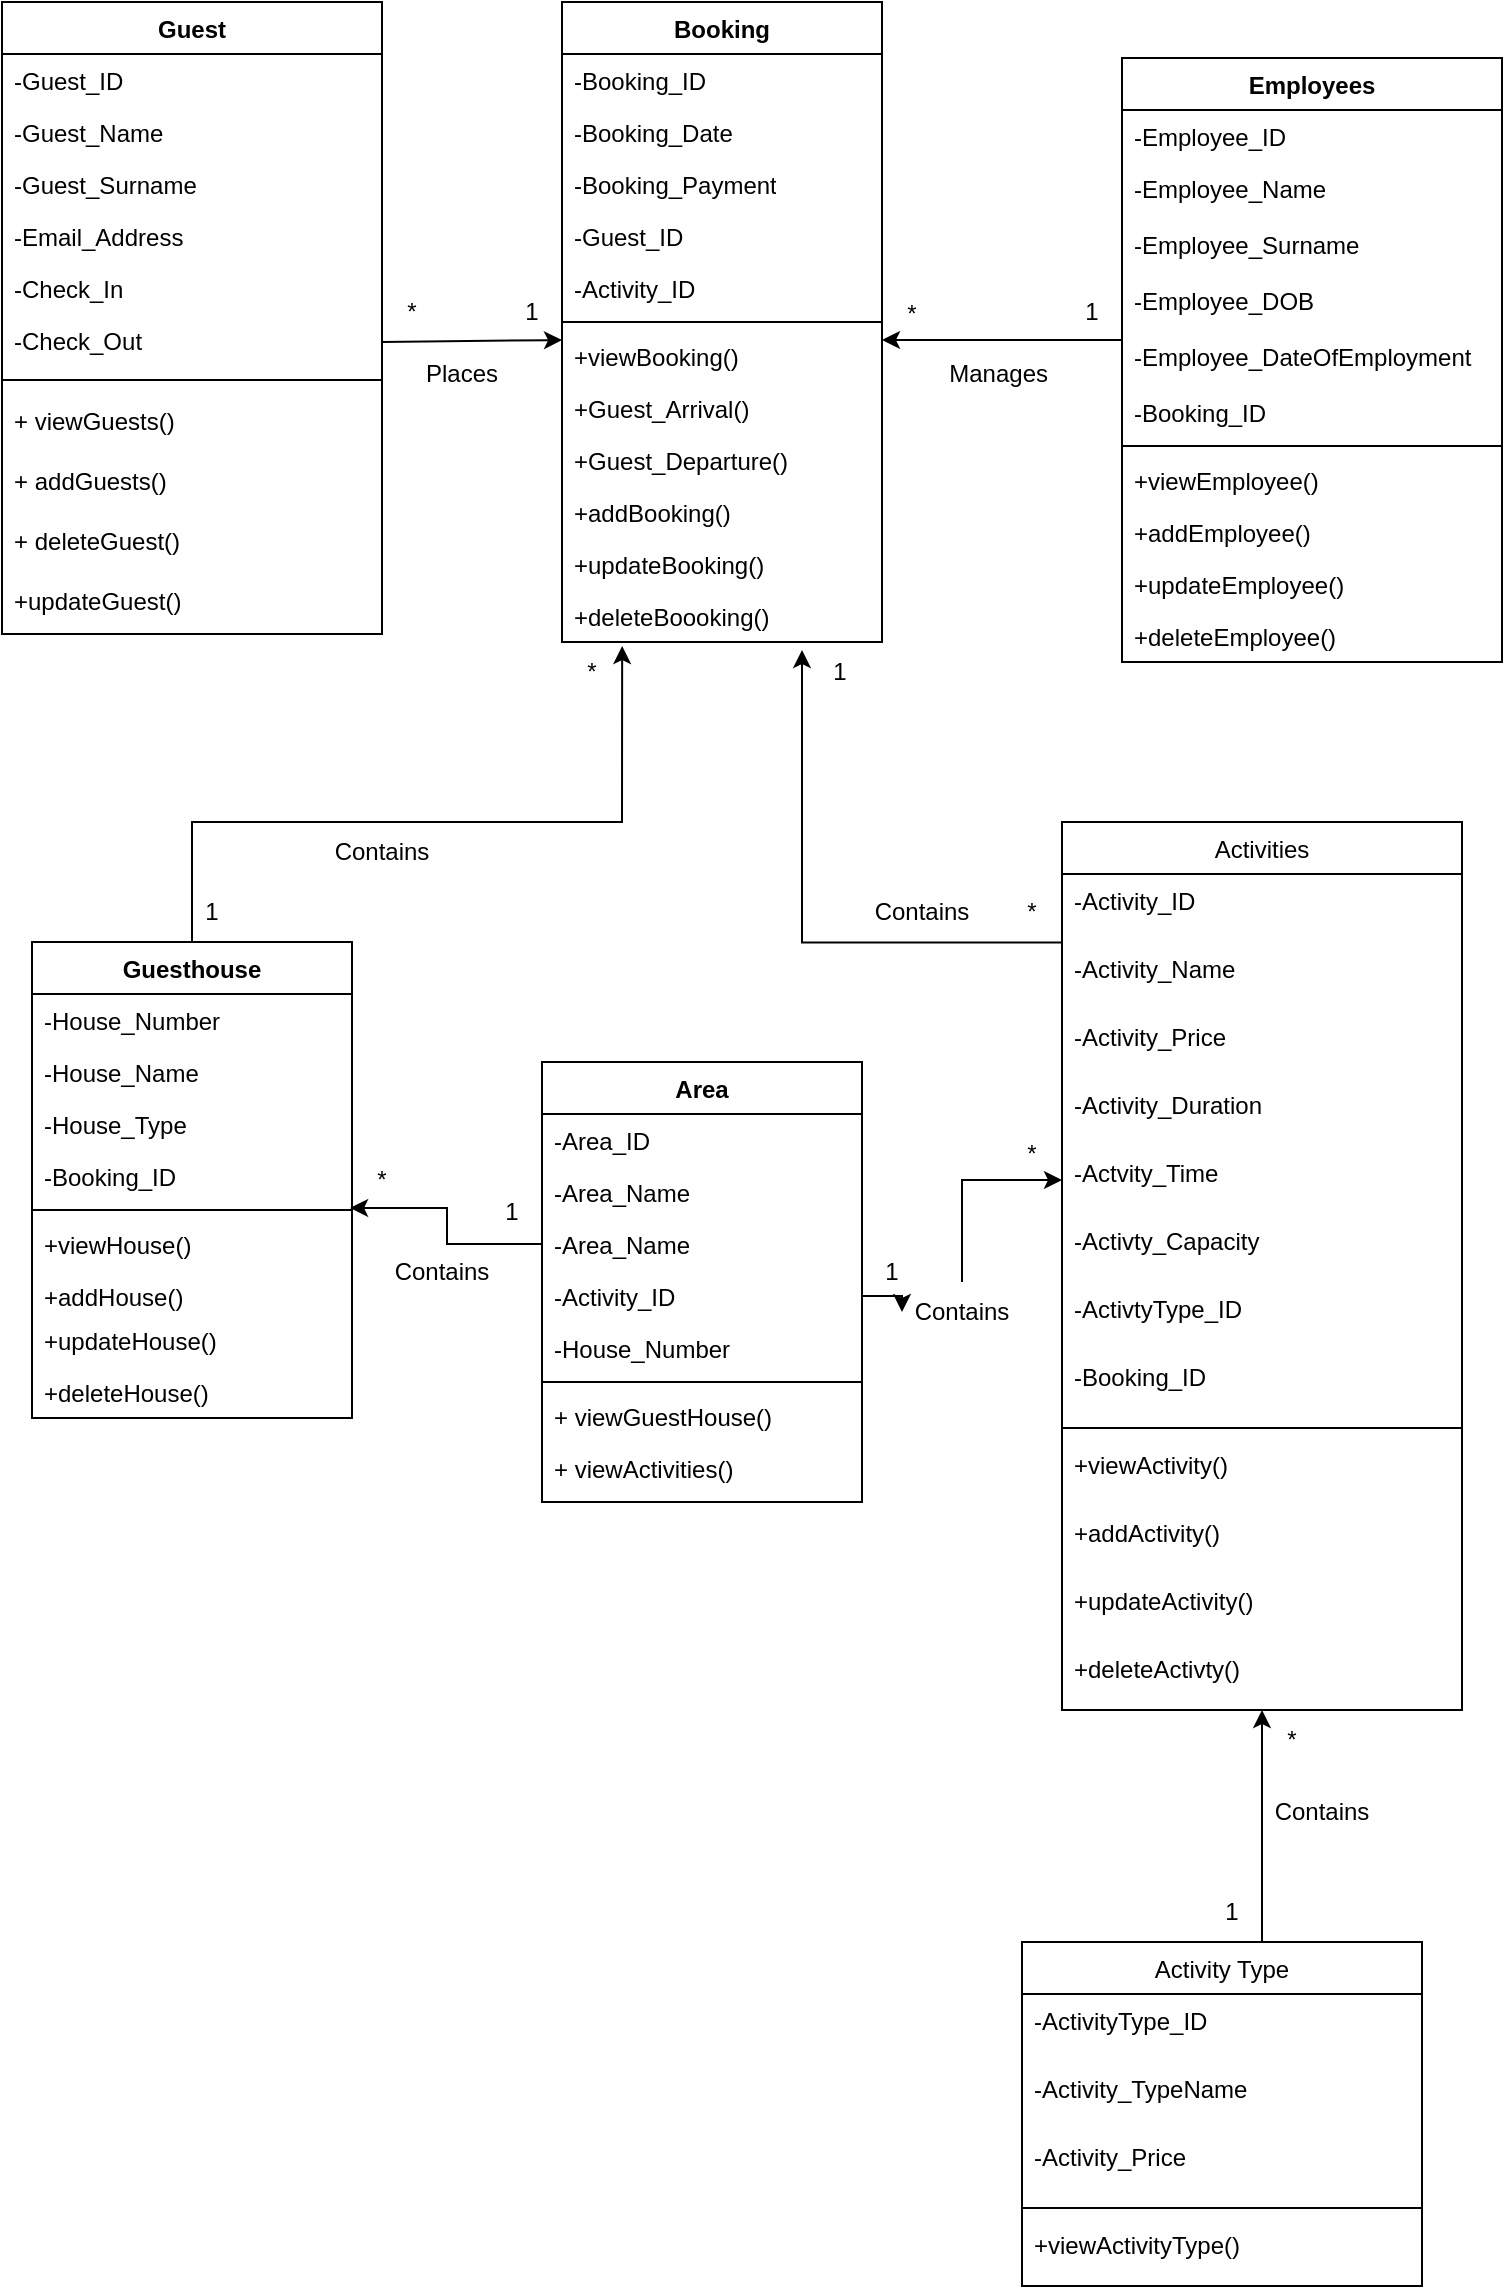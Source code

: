 <mxfile version="21.6.1" type="device">
  <diagram id="C5RBs43oDa-KdzZeNtuy" name="Page-1">
    <mxGraphModel dx="1674" dy="836" grid="1" gridSize="10" guides="1" tooltips="1" connect="1" arrows="1" fold="1" page="1" pageScale="1" pageWidth="827" pageHeight="1169" math="0" shadow="0">
      <root>
        <mxCell id="WIyWlLk6GJQsqaUBKTNV-0" />
        <mxCell id="WIyWlLk6GJQsqaUBKTNV-1" parent="WIyWlLk6GJQsqaUBKTNV-0" />
        <mxCell id="zkfFHV4jXpPFQw0GAbJ--13" value="Activities" style="swimlane;fontStyle=0;align=center;verticalAlign=top;childLayout=stackLayout;horizontal=1;startSize=26;horizontalStack=0;resizeParent=1;resizeLast=0;collapsible=1;marginBottom=0;rounded=0;shadow=0;strokeWidth=1;" parent="WIyWlLk6GJQsqaUBKTNV-1" vertex="1">
          <mxGeometry x="540" y="410" width="200" height="444" as="geometry">
            <mxRectangle x="340" y="380" width="170" height="26" as="alternateBounds" />
          </mxGeometry>
        </mxCell>
        <mxCell id="zkfFHV4jXpPFQw0GAbJ--14" value="-Activity_ID" style="text;align=left;verticalAlign=top;spacingLeft=4;spacingRight=4;overflow=hidden;rotatable=0;points=[[0,0.5],[1,0.5]];portConstraint=eastwest;" parent="zkfFHV4jXpPFQw0GAbJ--13" vertex="1">
          <mxGeometry y="26" width="200" height="34" as="geometry" />
        </mxCell>
        <mxCell id="3korm1LX4Hp91dNkBnT0-101" value="-Activity_Name" style="text;align=left;verticalAlign=top;spacingLeft=4;spacingRight=4;overflow=hidden;rotatable=0;points=[[0,0.5],[1,0.5]];portConstraint=eastwest;" parent="zkfFHV4jXpPFQw0GAbJ--13" vertex="1">
          <mxGeometry y="60" width="200" height="34" as="geometry" />
        </mxCell>
        <mxCell id="3korm1LX4Hp91dNkBnT0-102" value="-Activity_Price" style="text;align=left;verticalAlign=top;spacingLeft=4;spacingRight=4;overflow=hidden;rotatable=0;points=[[0,0.5],[1,0.5]];portConstraint=eastwest;" parent="zkfFHV4jXpPFQw0GAbJ--13" vertex="1">
          <mxGeometry y="94" width="200" height="34" as="geometry" />
        </mxCell>
        <mxCell id="BypnjhNwHx2XAKhq-uX9-0" value="-Activity_Duration" style="text;align=left;verticalAlign=top;spacingLeft=4;spacingRight=4;overflow=hidden;rotatable=0;points=[[0,0.5],[1,0.5]];portConstraint=eastwest;" parent="zkfFHV4jXpPFQw0GAbJ--13" vertex="1">
          <mxGeometry y="128" width="200" height="34" as="geometry" />
        </mxCell>
        <mxCell id="BypnjhNwHx2XAKhq-uX9-1" value="-Actvity_Time" style="text;align=left;verticalAlign=top;spacingLeft=4;spacingRight=4;overflow=hidden;rotatable=0;points=[[0,0.5],[1,0.5]];portConstraint=eastwest;" parent="zkfFHV4jXpPFQw0GAbJ--13" vertex="1">
          <mxGeometry y="162" width="200" height="34" as="geometry" />
        </mxCell>
        <mxCell id="BypnjhNwHx2XAKhq-uX9-2" value="-Activty_Capacity" style="text;align=left;verticalAlign=top;spacingLeft=4;spacingRight=4;overflow=hidden;rotatable=0;points=[[0,0.5],[1,0.5]];portConstraint=eastwest;" parent="zkfFHV4jXpPFQw0GAbJ--13" vertex="1">
          <mxGeometry y="196" width="200" height="34" as="geometry" />
        </mxCell>
        <mxCell id="BypnjhNwHx2XAKhq-uX9-11" value="-ActivtyType_ID" style="text;align=left;verticalAlign=top;spacingLeft=4;spacingRight=4;overflow=hidden;rotatable=0;points=[[0,0.5],[1,0.5]];portConstraint=eastwest;" parent="zkfFHV4jXpPFQw0GAbJ--13" vertex="1">
          <mxGeometry y="230" width="200" height="34" as="geometry" />
        </mxCell>
        <mxCell id="hk8pqIDJPeHAEqGdNKQm-26" value="-Booking_ID" style="text;align=left;verticalAlign=top;spacingLeft=4;spacingRight=4;overflow=hidden;rotatable=0;points=[[0,0.5],[1,0.5]];portConstraint=eastwest;" parent="zkfFHV4jXpPFQw0GAbJ--13" vertex="1">
          <mxGeometry y="264" width="200" height="34" as="geometry" />
        </mxCell>
        <mxCell id="zkfFHV4jXpPFQw0GAbJ--15" value="" style="line;html=1;strokeWidth=1;align=left;verticalAlign=middle;spacingTop=-1;spacingLeft=3;spacingRight=3;rotatable=0;labelPosition=right;points=[];portConstraint=eastwest;" parent="zkfFHV4jXpPFQw0GAbJ--13" vertex="1">
          <mxGeometry y="298" width="200" height="10" as="geometry" />
        </mxCell>
        <mxCell id="BypnjhNwHx2XAKhq-uX9-16" value="+viewActivity()" style="text;align=left;verticalAlign=top;spacingLeft=4;spacingRight=4;overflow=hidden;rotatable=0;points=[[0,0.5],[1,0.5]];portConstraint=eastwest;" parent="zkfFHV4jXpPFQw0GAbJ--13" vertex="1">
          <mxGeometry y="308" width="200" height="34" as="geometry" />
        </mxCell>
        <mxCell id="BypnjhNwHx2XAKhq-uX9-19" value="+addActivity()" style="text;align=left;verticalAlign=top;spacingLeft=4;spacingRight=4;overflow=hidden;rotatable=0;points=[[0,0.5],[1,0.5]];portConstraint=eastwest;" parent="zkfFHV4jXpPFQw0GAbJ--13" vertex="1">
          <mxGeometry y="342" width="200" height="34" as="geometry" />
        </mxCell>
        <mxCell id="BypnjhNwHx2XAKhq-uX9-17" value="+updateActivity()" style="text;align=left;verticalAlign=top;spacingLeft=4;spacingRight=4;overflow=hidden;rotatable=0;points=[[0,0.5],[1,0.5]];portConstraint=eastwest;" parent="zkfFHV4jXpPFQw0GAbJ--13" vertex="1">
          <mxGeometry y="376" width="200" height="34" as="geometry" />
        </mxCell>
        <mxCell id="BypnjhNwHx2XAKhq-uX9-18" value="+deleteActivty()" style="text;align=left;verticalAlign=top;spacingLeft=4;spacingRight=4;overflow=hidden;rotatable=0;points=[[0,0.5],[1,0.5]];portConstraint=eastwest;" parent="zkfFHV4jXpPFQw0GAbJ--13" vertex="1">
          <mxGeometry y="410" width="200" height="34" as="geometry" />
        </mxCell>
        <mxCell id="ovByicEbnaCVNhIBR-u_-15" value="Manages&amp;nbsp;" style="text;html=1;strokeColor=none;fillColor=none;align=center;verticalAlign=middle;whiteSpace=wrap;rounded=0;" parent="WIyWlLk6GJQsqaUBKTNV-1" vertex="1">
          <mxGeometry x="480" y="171" width="60" height="30" as="geometry" />
        </mxCell>
        <mxCell id="3korm1LX4Hp91dNkBnT0-36" value="Guest" style="swimlane;fontStyle=1;align=center;verticalAlign=top;childLayout=stackLayout;horizontal=1;startSize=26;horizontalStack=0;resizeParent=1;resizeParentMax=0;resizeLast=0;collapsible=1;marginBottom=0;whiteSpace=wrap;html=1;" parent="WIyWlLk6GJQsqaUBKTNV-1" vertex="1">
          <mxGeometry x="10" width="190" height="316" as="geometry" />
        </mxCell>
        <mxCell id="3korm1LX4Hp91dNkBnT0-37" value="-Guest_ID" style="text;strokeColor=none;fillColor=none;align=left;verticalAlign=top;spacingLeft=4;spacingRight=4;overflow=hidden;rotatable=0;points=[[0,0.5],[1,0.5]];portConstraint=eastwest;whiteSpace=wrap;html=1;" parent="3korm1LX4Hp91dNkBnT0-36" vertex="1">
          <mxGeometry y="26" width="190" height="26" as="geometry" />
        </mxCell>
        <mxCell id="3korm1LX4Hp91dNkBnT0-41" value="-Guest_Name" style="text;strokeColor=none;fillColor=none;align=left;verticalAlign=top;spacingLeft=4;spacingRight=4;overflow=hidden;rotatable=0;points=[[0,0.5],[1,0.5]];portConstraint=eastwest;whiteSpace=wrap;html=1;" parent="3korm1LX4Hp91dNkBnT0-36" vertex="1">
          <mxGeometry y="52" width="190" height="26" as="geometry" />
        </mxCell>
        <mxCell id="3korm1LX4Hp91dNkBnT0-42" value="-Guest_Surname" style="text;strokeColor=none;fillColor=none;align=left;verticalAlign=top;spacingLeft=4;spacingRight=4;overflow=hidden;rotatable=0;points=[[0,0.5],[1,0.5]];portConstraint=eastwest;whiteSpace=wrap;html=1;" parent="3korm1LX4Hp91dNkBnT0-36" vertex="1">
          <mxGeometry y="78" width="190" height="26" as="geometry" />
        </mxCell>
        <mxCell id="3korm1LX4Hp91dNkBnT0-43" value="-Email_Address" style="text;strokeColor=none;fillColor=none;align=left;verticalAlign=top;spacingLeft=4;spacingRight=4;overflow=hidden;rotatable=0;points=[[0,0.5],[1,0.5]];portConstraint=eastwest;whiteSpace=wrap;html=1;" parent="3korm1LX4Hp91dNkBnT0-36" vertex="1">
          <mxGeometry y="104" width="190" height="26" as="geometry" />
        </mxCell>
        <mxCell id="3korm1LX4Hp91dNkBnT0-44" value="-Check_In" style="text;strokeColor=none;fillColor=none;align=left;verticalAlign=top;spacingLeft=4;spacingRight=4;overflow=hidden;rotatable=0;points=[[0,0.5],[1,0.5]];portConstraint=eastwest;whiteSpace=wrap;html=1;" parent="3korm1LX4Hp91dNkBnT0-36" vertex="1">
          <mxGeometry y="130" width="190" height="26" as="geometry" />
        </mxCell>
        <mxCell id="OqMO_5SKTiKKHXZgyQgW-0" value="-Check_Out" style="text;strokeColor=none;fillColor=none;align=left;verticalAlign=top;spacingLeft=4;spacingRight=4;overflow=hidden;rotatable=0;points=[[0,0.5],[1,0.5]];portConstraint=eastwest;whiteSpace=wrap;html=1;" vertex="1" parent="3korm1LX4Hp91dNkBnT0-36">
          <mxGeometry y="156" width="190" height="26" as="geometry" />
        </mxCell>
        <mxCell id="3korm1LX4Hp91dNkBnT0-38" value="" style="line;strokeWidth=1;fillColor=none;align=left;verticalAlign=middle;spacingTop=-1;spacingLeft=3;spacingRight=3;rotatable=0;labelPosition=right;points=[];portConstraint=eastwest;strokeColor=inherit;" parent="3korm1LX4Hp91dNkBnT0-36" vertex="1">
          <mxGeometry y="182" width="190" height="14" as="geometry" />
        </mxCell>
        <mxCell id="3korm1LX4Hp91dNkBnT0-39" value="+ viewGuests()" style="text;strokeColor=none;fillColor=none;align=left;verticalAlign=top;spacingLeft=4;spacingRight=4;overflow=hidden;rotatable=0;points=[[0,0.5],[1,0.5]];portConstraint=eastwest;whiteSpace=wrap;html=1;" parent="3korm1LX4Hp91dNkBnT0-36" vertex="1">
          <mxGeometry y="196" width="190" height="30" as="geometry" />
        </mxCell>
        <mxCell id="3korm1LX4Hp91dNkBnT0-46" value="+ addGuests()" style="text;strokeColor=none;fillColor=none;align=left;verticalAlign=top;spacingLeft=4;spacingRight=4;overflow=hidden;rotatable=0;points=[[0,0.5],[1,0.5]];portConstraint=eastwest;whiteSpace=wrap;html=1;" parent="3korm1LX4Hp91dNkBnT0-36" vertex="1">
          <mxGeometry y="226" width="190" height="30" as="geometry" />
        </mxCell>
        <mxCell id="3korm1LX4Hp91dNkBnT0-47" value="+ deleteGuest()" style="text;strokeColor=none;fillColor=none;align=left;verticalAlign=top;spacingLeft=4;spacingRight=4;overflow=hidden;rotatable=0;points=[[0,0.5],[1,0.5]];portConstraint=eastwest;whiteSpace=wrap;html=1;" parent="3korm1LX4Hp91dNkBnT0-36" vertex="1">
          <mxGeometry y="256" width="190" height="30" as="geometry" />
        </mxCell>
        <mxCell id="3korm1LX4Hp91dNkBnT0-48" value="+updateGuest()" style="text;strokeColor=none;fillColor=none;align=left;verticalAlign=top;spacingLeft=4;spacingRight=4;overflow=hidden;rotatable=0;points=[[0,0.5],[1,0.5]];portConstraint=eastwest;whiteSpace=wrap;html=1;" parent="3korm1LX4Hp91dNkBnT0-36" vertex="1">
          <mxGeometry y="286" width="190" height="30" as="geometry" />
        </mxCell>
        <mxCell id="3korm1LX4Hp91dNkBnT0-49" value="Booking" style="swimlane;fontStyle=1;align=center;verticalAlign=top;childLayout=stackLayout;horizontal=1;startSize=26;horizontalStack=0;resizeParent=1;resizeParentMax=0;resizeLast=0;collapsible=1;marginBottom=0;whiteSpace=wrap;html=1;" parent="WIyWlLk6GJQsqaUBKTNV-1" vertex="1">
          <mxGeometry x="290" width="160" height="320" as="geometry" />
        </mxCell>
        <mxCell id="3korm1LX4Hp91dNkBnT0-50" value="-Booking_ID" style="text;strokeColor=none;fillColor=none;align=left;verticalAlign=top;spacingLeft=4;spacingRight=4;overflow=hidden;rotatable=0;points=[[0,0.5],[1,0.5]];portConstraint=eastwest;whiteSpace=wrap;html=1;" parent="3korm1LX4Hp91dNkBnT0-49" vertex="1">
          <mxGeometry y="26" width="160" height="26" as="geometry" />
        </mxCell>
        <mxCell id="3korm1LX4Hp91dNkBnT0-53" value="-Booking_Date&lt;br&gt;" style="text;strokeColor=none;fillColor=none;align=left;verticalAlign=top;spacingLeft=4;spacingRight=4;overflow=hidden;rotatable=0;points=[[0,0.5],[1,0.5]];portConstraint=eastwest;whiteSpace=wrap;html=1;" parent="3korm1LX4Hp91dNkBnT0-49" vertex="1">
          <mxGeometry y="52" width="160" height="26" as="geometry" />
        </mxCell>
        <mxCell id="3korm1LX4Hp91dNkBnT0-54" value="-Booking_Payment" style="text;strokeColor=none;fillColor=none;align=left;verticalAlign=top;spacingLeft=4;spacingRight=4;overflow=hidden;rotatable=0;points=[[0,0.5],[1,0.5]];portConstraint=eastwest;whiteSpace=wrap;html=1;" parent="3korm1LX4Hp91dNkBnT0-49" vertex="1">
          <mxGeometry y="78" width="160" height="26" as="geometry" />
        </mxCell>
        <mxCell id="3korm1LX4Hp91dNkBnT0-62" value="-Guest_ID" style="text;strokeColor=none;fillColor=none;align=left;verticalAlign=top;spacingLeft=4;spacingRight=4;overflow=hidden;rotatable=0;points=[[0,0.5],[1,0.5]];portConstraint=eastwest;whiteSpace=wrap;html=1;" parent="3korm1LX4Hp91dNkBnT0-49" vertex="1">
          <mxGeometry y="104" width="160" height="26" as="geometry" />
        </mxCell>
        <mxCell id="BypnjhNwHx2XAKhq-uX9-15" value="-Activity_ID" style="text;strokeColor=none;fillColor=none;align=left;verticalAlign=top;spacingLeft=4;spacingRight=4;overflow=hidden;rotatable=0;points=[[0,0.5],[1,0.5]];portConstraint=eastwest;whiteSpace=wrap;html=1;" parent="3korm1LX4Hp91dNkBnT0-49" vertex="1">
          <mxGeometry y="130" width="160" height="26" as="geometry" />
        </mxCell>
        <mxCell id="3korm1LX4Hp91dNkBnT0-51" value="" style="line;strokeWidth=1;fillColor=none;align=left;verticalAlign=middle;spacingTop=-1;spacingLeft=3;spacingRight=3;rotatable=0;labelPosition=right;points=[];portConstraint=eastwest;strokeColor=inherit;" parent="3korm1LX4Hp91dNkBnT0-49" vertex="1">
          <mxGeometry y="156" width="160" height="8" as="geometry" />
        </mxCell>
        <mxCell id="3korm1LX4Hp91dNkBnT0-52" value="+viewBooking()" style="text;strokeColor=none;fillColor=none;align=left;verticalAlign=top;spacingLeft=4;spacingRight=4;overflow=hidden;rotatable=0;points=[[0,0.5],[1,0.5]];portConstraint=eastwest;whiteSpace=wrap;html=1;" parent="3korm1LX4Hp91dNkBnT0-49" vertex="1">
          <mxGeometry y="164" width="160" height="26" as="geometry" />
        </mxCell>
        <mxCell id="3korm1LX4Hp91dNkBnT0-61" value="+Guest_Arrival()" style="text;strokeColor=none;fillColor=none;align=left;verticalAlign=top;spacingLeft=4;spacingRight=4;overflow=hidden;rotatable=0;points=[[0,0.5],[1,0.5]];portConstraint=eastwest;whiteSpace=wrap;html=1;" parent="3korm1LX4Hp91dNkBnT0-49" vertex="1">
          <mxGeometry y="190" width="160" height="26" as="geometry" />
        </mxCell>
        <mxCell id="OqMO_5SKTiKKHXZgyQgW-1" value="+Guest_Departure()" style="text;strokeColor=none;fillColor=none;align=left;verticalAlign=top;spacingLeft=4;spacingRight=4;overflow=hidden;rotatable=0;points=[[0,0.5],[1,0.5]];portConstraint=eastwest;whiteSpace=wrap;html=1;" vertex="1" parent="3korm1LX4Hp91dNkBnT0-49">
          <mxGeometry y="216" width="160" height="26" as="geometry" />
        </mxCell>
        <mxCell id="3korm1LX4Hp91dNkBnT0-57" value="+addBooking()" style="text;strokeColor=none;fillColor=none;align=left;verticalAlign=top;spacingLeft=4;spacingRight=4;overflow=hidden;rotatable=0;points=[[0,0.5],[1,0.5]];portConstraint=eastwest;whiteSpace=wrap;html=1;" parent="3korm1LX4Hp91dNkBnT0-49" vertex="1">
          <mxGeometry y="242" width="160" height="26" as="geometry" />
        </mxCell>
        <mxCell id="3korm1LX4Hp91dNkBnT0-58" value="+updateBooking()" style="text;strokeColor=none;fillColor=none;align=left;verticalAlign=top;spacingLeft=4;spacingRight=4;overflow=hidden;rotatable=0;points=[[0,0.5],[1,0.5]];portConstraint=eastwest;whiteSpace=wrap;html=1;" parent="3korm1LX4Hp91dNkBnT0-49" vertex="1">
          <mxGeometry y="268" width="160" height="26" as="geometry" />
        </mxCell>
        <mxCell id="3korm1LX4Hp91dNkBnT0-60" value="+deleteBoooking()" style="text;strokeColor=none;fillColor=none;align=left;verticalAlign=top;spacingLeft=4;spacingRight=4;overflow=hidden;rotatable=0;points=[[0,0.5],[1,0.5]];portConstraint=eastwest;whiteSpace=wrap;html=1;" parent="3korm1LX4Hp91dNkBnT0-49" vertex="1">
          <mxGeometry y="294" width="160" height="26" as="geometry" />
        </mxCell>
        <mxCell id="3korm1LX4Hp91dNkBnT0-64" value="Employees" style="swimlane;fontStyle=1;align=center;verticalAlign=top;childLayout=stackLayout;horizontal=1;startSize=26;horizontalStack=0;resizeParent=1;resizeParentMax=0;resizeLast=0;collapsible=1;marginBottom=0;whiteSpace=wrap;html=1;" parent="WIyWlLk6GJQsqaUBKTNV-1" vertex="1">
          <mxGeometry x="570" y="28" width="190" height="302" as="geometry" />
        </mxCell>
        <mxCell id="3korm1LX4Hp91dNkBnT0-65" value="-Employee_ID" style="text;strokeColor=none;fillColor=none;align=left;verticalAlign=top;spacingLeft=4;spacingRight=4;overflow=hidden;rotatable=0;points=[[0,0.5],[1,0.5]];portConstraint=eastwest;whiteSpace=wrap;html=1;" parent="3korm1LX4Hp91dNkBnT0-64" vertex="1">
          <mxGeometry y="26" width="190" height="26" as="geometry" />
        </mxCell>
        <mxCell id="3korm1LX4Hp91dNkBnT0-69" value="-Employee_Name" style="text;strokeColor=none;fillColor=none;align=left;verticalAlign=top;spacingLeft=4;spacingRight=4;overflow=hidden;rotatable=0;points=[[0,0.5],[1,0.5]];portConstraint=eastwest;whiteSpace=wrap;html=1;" parent="3korm1LX4Hp91dNkBnT0-64" vertex="1">
          <mxGeometry y="52" width="190" height="28" as="geometry" />
        </mxCell>
        <mxCell id="3korm1LX4Hp91dNkBnT0-70" value="-Employee_Surname" style="text;strokeColor=none;fillColor=none;align=left;verticalAlign=top;spacingLeft=4;spacingRight=4;overflow=hidden;rotatable=0;points=[[0,0.5],[1,0.5]];portConstraint=eastwest;whiteSpace=wrap;html=1;" parent="3korm1LX4Hp91dNkBnT0-64" vertex="1">
          <mxGeometry y="80" width="190" height="28" as="geometry" />
        </mxCell>
        <mxCell id="3korm1LX4Hp91dNkBnT0-68" value="-Employee_DOB" style="text;strokeColor=none;fillColor=none;align=left;verticalAlign=top;spacingLeft=4;spacingRight=4;overflow=hidden;rotatable=0;points=[[0,0.5],[1,0.5]];portConstraint=eastwest;whiteSpace=wrap;html=1;" parent="3korm1LX4Hp91dNkBnT0-64" vertex="1">
          <mxGeometry y="108" width="190" height="28" as="geometry" />
        </mxCell>
        <mxCell id="3korm1LX4Hp91dNkBnT0-71" value="-Employee_DateOfEmployment" style="text;strokeColor=none;fillColor=none;align=left;verticalAlign=top;spacingLeft=4;spacingRight=4;overflow=hidden;rotatable=0;points=[[0,0.5],[1,0.5]];portConstraint=eastwest;whiteSpace=wrap;html=1;" parent="3korm1LX4Hp91dNkBnT0-64" vertex="1">
          <mxGeometry y="136" width="190" height="28" as="geometry" />
        </mxCell>
        <mxCell id="hk8pqIDJPeHAEqGdNKQm-25" value="-Booking_ID" style="text;strokeColor=none;fillColor=none;align=left;verticalAlign=top;spacingLeft=4;spacingRight=4;overflow=hidden;rotatable=0;points=[[0,0.5],[1,0.5]];portConstraint=eastwest;whiteSpace=wrap;html=1;" parent="3korm1LX4Hp91dNkBnT0-64" vertex="1">
          <mxGeometry y="164" width="190" height="26" as="geometry" />
        </mxCell>
        <mxCell id="3korm1LX4Hp91dNkBnT0-66" value="" style="line;strokeWidth=1;fillColor=none;align=left;verticalAlign=middle;spacingTop=-1;spacingLeft=3;spacingRight=3;rotatable=0;labelPosition=right;points=[];portConstraint=eastwest;strokeColor=inherit;" parent="3korm1LX4Hp91dNkBnT0-64" vertex="1">
          <mxGeometry y="190" width="190" height="8" as="geometry" />
        </mxCell>
        <mxCell id="3korm1LX4Hp91dNkBnT0-67" value="+viewEmployee()" style="text;strokeColor=none;fillColor=none;align=left;verticalAlign=top;spacingLeft=4;spacingRight=4;overflow=hidden;rotatable=0;points=[[0,0.5],[1,0.5]];portConstraint=eastwest;whiteSpace=wrap;html=1;" parent="3korm1LX4Hp91dNkBnT0-64" vertex="1">
          <mxGeometry y="198" width="190" height="26" as="geometry" />
        </mxCell>
        <mxCell id="3korm1LX4Hp91dNkBnT0-73" value="+addEmployee()" style="text;strokeColor=none;fillColor=none;align=left;verticalAlign=top;spacingLeft=4;spacingRight=4;overflow=hidden;rotatable=0;points=[[0,0.5],[1,0.5]];portConstraint=eastwest;whiteSpace=wrap;html=1;" parent="3korm1LX4Hp91dNkBnT0-64" vertex="1">
          <mxGeometry y="224" width="190" height="26" as="geometry" />
        </mxCell>
        <mxCell id="3korm1LX4Hp91dNkBnT0-74" value="+updateEmployee()" style="text;strokeColor=none;fillColor=none;align=left;verticalAlign=top;spacingLeft=4;spacingRight=4;overflow=hidden;rotatable=0;points=[[0,0.5],[1,0.5]];portConstraint=eastwest;whiteSpace=wrap;html=1;" parent="3korm1LX4Hp91dNkBnT0-64" vertex="1">
          <mxGeometry y="250" width="190" height="26" as="geometry" />
        </mxCell>
        <mxCell id="3korm1LX4Hp91dNkBnT0-75" value="+deleteEmployee()" style="text;strokeColor=none;fillColor=none;align=left;verticalAlign=top;spacingLeft=4;spacingRight=4;overflow=hidden;rotatable=0;points=[[0,0.5],[1,0.5]];portConstraint=eastwest;whiteSpace=wrap;html=1;" parent="3korm1LX4Hp91dNkBnT0-64" vertex="1">
          <mxGeometry y="276" width="190" height="26" as="geometry" />
        </mxCell>
        <mxCell id="3korm1LX4Hp91dNkBnT0-81" value="Guesthouse" style="swimlane;fontStyle=1;align=center;verticalAlign=top;childLayout=stackLayout;horizontal=1;startSize=26;horizontalStack=0;resizeParent=1;resizeParentMax=0;resizeLast=0;collapsible=1;marginBottom=0;whiteSpace=wrap;html=1;" parent="WIyWlLk6GJQsqaUBKTNV-1" vertex="1">
          <mxGeometry x="25" y="470" width="160" height="238" as="geometry" />
        </mxCell>
        <mxCell id="3korm1LX4Hp91dNkBnT0-82" value="-House_Number" style="text;strokeColor=none;fillColor=none;align=left;verticalAlign=top;spacingLeft=4;spacingRight=4;overflow=hidden;rotatable=0;points=[[0,0.5],[1,0.5]];portConstraint=eastwest;whiteSpace=wrap;html=1;" parent="3korm1LX4Hp91dNkBnT0-81" vertex="1">
          <mxGeometry y="26" width="160" height="26" as="geometry" />
        </mxCell>
        <mxCell id="3korm1LX4Hp91dNkBnT0-85" value="-House_Name" style="text;strokeColor=none;fillColor=none;align=left;verticalAlign=top;spacingLeft=4;spacingRight=4;overflow=hidden;rotatable=0;points=[[0,0.5],[1,0.5]];portConstraint=eastwest;whiteSpace=wrap;html=1;" parent="3korm1LX4Hp91dNkBnT0-81" vertex="1">
          <mxGeometry y="52" width="160" height="26" as="geometry" />
        </mxCell>
        <mxCell id="3korm1LX4Hp91dNkBnT0-86" value="-House_Type" style="text;strokeColor=none;fillColor=none;align=left;verticalAlign=top;spacingLeft=4;spacingRight=4;overflow=hidden;rotatable=0;points=[[0,0.5],[1,0.5]];portConstraint=eastwest;whiteSpace=wrap;html=1;" parent="3korm1LX4Hp91dNkBnT0-81" vertex="1">
          <mxGeometry y="78" width="160" height="26" as="geometry" />
        </mxCell>
        <mxCell id="hk8pqIDJPeHAEqGdNKQm-27" value="-Booking_ID" style="text;strokeColor=none;fillColor=none;align=left;verticalAlign=top;spacingLeft=4;spacingRight=4;overflow=hidden;rotatable=0;points=[[0,0.5],[1,0.5]];portConstraint=eastwest;whiteSpace=wrap;html=1;" parent="3korm1LX4Hp91dNkBnT0-81" vertex="1">
          <mxGeometry y="104" width="160" height="26" as="geometry" />
        </mxCell>
        <mxCell id="3korm1LX4Hp91dNkBnT0-83" value="" style="line;strokeWidth=1;fillColor=none;align=left;verticalAlign=middle;spacingTop=-1;spacingLeft=3;spacingRight=3;rotatable=0;labelPosition=right;points=[];portConstraint=eastwest;strokeColor=inherit;" parent="3korm1LX4Hp91dNkBnT0-81" vertex="1">
          <mxGeometry y="130" width="160" height="8" as="geometry" />
        </mxCell>
        <mxCell id="3korm1LX4Hp91dNkBnT0-84" value="+viewHouse()" style="text;strokeColor=none;fillColor=none;align=left;verticalAlign=top;spacingLeft=4;spacingRight=4;overflow=hidden;rotatable=0;points=[[0,0.5],[1,0.5]];portConstraint=eastwest;whiteSpace=wrap;html=1;" parent="3korm1LX4Hp91dNkBnT0-81" vertex="1">
          <mxGeometry y="138" width="160" height="26" as="geometry" />
        </mxCell>
        <mxCell id="3korm1LX4Hp91dNkBnT0-89" value="+addHouse()" style="text;strokeColor=none;fillColor=none;align=left;verticalAlign=top;spacingLeft=4;spacingRight=4;overflow=hidden;rotatable=0;points=[[0,0.5],[1,0.5]];portConstraint=eastwest;whiteSpace=wrap;html=1;" parent="3korm1LX4Hp91dNkBnT0-81" vertex="1">
          <mxGeometry y="164" width="160" height="22" as="geometry" />
        </mxCell>
        <mxCell id="3korm1LX4Hp91dNkBnT0-90" value="+updateHouse()" style="text;strokeColor=none;fillColor=none;align=left;verticalAlign=top;spacingLeft=4;spacingRight=4;overflow=hidden;rotatable=0;points=[[0,0.5],[1,0.5]];portConstraint=eastwest;whiteSpace=wrap;html=1;" parent="3korm1LX4Hp91dNkBnT0-81" vertex="1">
          <mxGeometry y="186" width="160" height="26" as="geometry" />
        </mxCell>
        <mxCell id="3korm1LX4Hp91dNkBnT0-91" value="+deleteHouse()" style="text;strokeColor=none;fillColor=none;align=left;verticalAlign=top;spacingLeft=4;spacingRight=4;overflow=hidden;rotatable=0;points=[[0,0.5],[1,0.5]];portConstraint=eastwest;whiteSpace=wrap;html=1;" parent="3korm1LX4Hp91dNkBnT0-81" vertex="1">
          <mxGeometry y="212" width="160" height="26" as="geometry" />
        </mxCell>
        <mxCell id="3korm1LX4Hp91dNkBnT0-96" value="Area" style="swimlane;fontStyle=1;align=center;verticalAlign=top;childLayout=stackLayout;horizontal=1;startSize=26;horizontalStack=0;resizeParent=1;resizeParentMax=0;resizeLast=0;collapsible=1;marginBottom=0;whiteSpace=wrap;html=1;" parent="WIyWlLk6GJQsqaUBKTNV-1" vertex="1">
          <mxGeometry x="280" y="530" width="160" height="220" as="geometry" />
        </mxCell>
        <mxCell id="3korm1LX4Hp91dNkBnT0-97" value="-Area_ID" style="text;strokeColor=none;fillColor=none;align=left;verticalAlign=top;spacingLeft=4;spacingRight=4;overflow=hidden;rotatable=0;points=[[0,0.5],[1,0.5]];portConstraint=eastwest;whiteSpace=wrap;html=1;" parent="3korm1LX4Hp91dNkBnT0-96" vertex="1">
          <mxGeometry y="26" width="160" height="26" as="geometry" />
        </mxCell>
        <mxCell id="3korm1LX4Hp91dNkBnT0-100" value="-Area_Name" style="text;strokeColor=none;fillColor=none;align=left;verticalAlign=top;spacingLeft=4;spacingRight=4;overflow=hidden;rotatable=0;points=[[0,0.5],[1,0.5]];portConstraint=eastwest;whiteSpace=wrap;html=1;" parent="3korm1LX4Hp91dNkBnT0-96" vertex="1">
          <mxGeometry y="52" width="160" height="26" as="geometry" />
        </mxCell>
        <mxCell id="BypnjhNwHx2XAKhq-uX9-12" value="-Area_Name" style="text;strokeColor=none;fillColor=none;align=left;verticalAlign=top;spacingLeft=4;spacingRight=4;overflow=hidden;rotatable=0;points=[[0,0.5],[1,0.5]];portConstraint=eastwest;whiteSpace=wrap;html=1;" parent="3korm1LX4Hp91dNkBnT0-96" vertex="1">
          <mxGeometry y="78" width="160" height="26" as="geometry" />
        </mxCell>
        <mxCell id="BypnjhNwHx2XAKhq-uX9-13" value="-Activity_ID" style="text;strokeColor=none;fillColor=none;align=left;verticalAlign=top;spacingLeft=4;spacingRight=4;overflow=hidden;rotatable=0;points=[[0,0.5],[1,0.5]];portConstraint=eastwest;whiteSpace=wrap;html=1;" parent="3korm1LX4Hp91dNkBnT0-96" vertex="1">
          <mxGeometry y="104" width="160" height="26" as="geometry" />
        </mxCell>
        <mxCell id="BypnjhNwHx2XAKhq-uX9-14" value="-House_Number" style="text;strokeColor=none;fillColor=none;align=left;verticalAlign=top;spacingLeft=4;spacingRight=4;overflow=hidden;rotatable=0;points=[[0,0.5],[1,0.5]];portConstraint=eastwest;whiteSpace=wrap;html=1;" parent="3korm1LX4Hp91dNkBnT0-96" vertex="1">
          <mxGeometry y="130" width="160" height="26" as="geometry" />
        </mxCell>
        <mxCell id="3korm1LX4Hp91dNkBnT0-98" value="" style="line;strokeWidth=1;fillColor=none;align=left;verticalAlign=middle;spacingTop=-1;spacingLeft=3;spacingRight=3;rotatable=0;labelPosition=right;points=[];portConstraint=eastwest;strokeColor=inherit;" parent="3korm1LX4Hp91dNkBnT0-96" vertex="1">
          <mxGeometry y="156" width="160" height="8" as="geometry" />
        </mxCell>
        <mxCell id="3korm1LX4Hp91dNkBnT0-99" value="+ viewGuestHouse()" style="text;strokeColor=none;fillColor=none;align=left;verticalAlign=top;spacingLeft=4;spacingRight=4;overflow=hidden;rotatable=0;points=[[0,0.5],[1,0.5]];portConstraint=eastwest;whiteSpace=wrap;html=1;" parent="3korm1LX4Hp91dNkBnT0-96" vertex="1">
          <mxGeometry y="164" width="160" height="26" as="geometry" />
        </mxCell>
        <mxCell id="hk8pqIDJPeHAEqGdNKQm-24" value="+ viewActivities()" style="text;strokeColor=none;fillColor=none;align=left;verticalAlign=top;spacingLeft=4;spacingRight=4;overflow=hidden;rotatable=0;points=[[0,0.5],[1,0.5]];portConstraint=eastwest;whiteSpace=wrap;html=1;" parent="3korm1LX4Hp91dNkBnT0-96" vertex="1">
          <mxGeometry y="190" width="160" height="30" as="geometry" />
        </mxCell>
        <mxCell id="BypnjhNwHx2XAKhq-uX9-24" value="" style="edgeStyle=orthogonalEdgeStyle;rounded=0;orthogonalLoop=1;jettySize=auto;html=1;" parent="WIyWlLk6GJQsqaUBKTNV-1" source="BypnjhNwHx2XAKhq-uX9-3" target="BypnjhNwHx2XAKhq-uX9-18" edge="1">
          <mxGeometry relative="1" as="geometry">
            <Array as="points">
              <mxPoint x="640" y="920" />
              <mxPoint x="640" y="920" />
            </Array>
          </mxGeometry>
        </mxCell>
        <mxCell id="BypnjhNwHx2XAKhq-uX9-3" value="Activity Type" style="swimlane;fontStyle=0;align=center;verticalAlign=top;childLayout=stackLayout;horizontal=1;startSize=26;horizontalStack=0;resizeParent=1;resizeLast=0;collapsible=1;marginBottom=0;rounded=0;shadow=0;strokeWidth=1;" parent="WIyWlLk6GJQsqaUBKTNV-1" vertex="1">
          <mxGeometry x="520" y="970" width="200" height="172" as="geometry">
            <mxRectangle x="340" y="380" width="170" height="26" as="alternateBounds" />
          </mxGeometry>
        </mxCell>
        <mxCell id="BypnjhNwHx2XAKhq-uX9-4" value="-ActivityType_ID" style="text;align=left;verticalAlign=top;spacingLeft=4;spacingRight=4;overflow=hidden;rotatable=0;points=[[0,0.5],[1,0.5]];portConstraint=eastwest;" parent="BypnjhNwHx2XAKhq-uX9-3" vertex="1">
          <mxGeometry y="26" width="200" height="34" as="geometry" />
        </mxCell>
        <mxCell id="BypnjhNwHx2XAKhq-uX9-5" value="-Activity_TypeName" style="text;align=left;verticalAlign=top;spacingLeft=4;spacingRight=4;overflow=hidden;rotatable=0;points=[[0,0.5],[1,0.5]];portConstraint=eastwest;" parent="BypnjhNwHx2XAKhq-uX9-3" vertex="1">
          <mxGeometry y="60" width="200" height="34" as="geometry" />
        </mxCell>
        <mxCell id="BypnjhNwHx2XAKhq-uX9-6" value="-Activity_Price" style="text;align=left;verticalAlign=top;spacingLeft=4;spacingRight=4;overflow=hidden;rotatable=0;points=[[0,0.5],[1,0.5]];portConstraint=eastwest;" parent="BypnjhNwHx2XAKhq-uX9-3" vertex="1">
          <mxGeometry y="94" width="200" height="34" as="geometry" />
        </mxCell>
        <mxCell id="BypnjhNwHx2XAKhq-uX9-10" value="" style="line;html=1;strokeWidth=1;align=left;verticalAlign=middle;spacingTop=-1;spacingLeft=3;spacingRight=3;rotatable=0;labelPosition=right;points=[];portConstraint=eastwest;" parent="BypnjhNwHx2XAKhq-uX9-3" vertex="1">
          <mxGeometry y="128" width="200" height="10" as="geometry" />
        </mxCell>
        <mxCell id="BypnjhNwHx2XAKhq-uX9-20" value="+viewActivityType()" style="text;align=left;verticalAlign=top;spacingLeft=4;spacingRight=4;overflow=hidden;rotatable=0;points=[[0,0.5],[1,0.5]];portConstraint=eastwest;" parent="BypnjhNwHx2XAKhq-uX9-3" vertex="1">
          <mxGeometry y="138" width="200" height="34" as="geometry" />
        </mxCell>
        <mxCell id="BypnjhNwHx2XAKhq-uX9-21" value="" style="edgeStyle=orthogonalEdgeStyle;rounded=0;orthogonalLoop=1;jettySize=auto;html=1;entryX=0.994;entryY=0.375;entryDx=0;entryDy=0;entryPerimeter=0;" parent="WIyWlLk6GJQsqaUBKTNV-1" source="BypnjhNwHx2XAKhq-uX9-12" target="3korm1LX4Hp91dNkBnT0-83" edge="1">
          <mxGeometry relative="1" as="geometry">
            <mxPoint x="190" y="585" as="targetPoint" />
          </mxGeometry>
        </mxCell>
        <mxCell id="BypnjhNwHx2XAKhq-uX9-22" value="" style="edgeStyle=orthogonalEdgeStyle;rounded=0;orthogonalLoop=1;jettySize=auto;html=1;" parent="WIyWlLk6GJQsqaUBKTNV-1" source="BypnjhNwHx2XAKhq-uX9-43" target="BypnjhNwHx2XAKhq-uX9-1" edge="1">
          <mxGeometry relative="1" as="geometry" />
        </mxCell>
        <mxCell id="BypnjhNwHx2XAKhq-uX9-28" value="" style="endArrow=classic;html=1;rounded=0;entryX=0.188;entryY=1.077;entryDx=0;entryDy=0;entryPerimeter=0;exitX=0.5;exitY=0;exitDx=0;exitDy=0;" parent="WIyWlLk6GJQsqaUBKTNV-1" source="3korm1LX4Hp91dNkBnT0-81" target="3korm1LX4Hp91dNkBnT0-60" edge="1">
          <mxGeometry width="50" height="50" relative="1" as="geometry">
            <mxPoint x="100" y="460" as="sourcePoint" />
            <mxPoint x="150" y="410" as="targetPoint" />
            <Array as="points">
              <mxPoint x="105" y="410" />
              <mxPoint x="320" y="410" />
            </Array>
          </mxGeometry>
        </mxCell>
        <mxCell id="BypnjhNwHx2XAKhq-uX9-31" value="" style="endArrow=classic;html=1;rounded=0;edgeStyle=orthogonalEdgeStyle;exitX=0.003;exitY=-0.097;exitDx=0;exitDy=0;exitPerimeter=0;entryX=0.75;entryY=1.154;entryDx=0;entryDy=0;entryPerimeter=0;" parent="WIyWlLk6GJQsqaUBKTNV-1" target="3korm1LX4Hp91dNkBnT0-60" edge="1">
          <mxGeometry width="50" height="50" relative="1" as="geometry">
            <mxPoint x="540.4" y="470.29" as="sourcePoint" />
            <mxPoint x="382.4" y="383.29" as="targetPoint" />
            <Array as="points">
              <mxPoint x="410" y="470" />
            </Array>
          </mxGeometry>
        </mxCell>
        <mxCell id="BypnjhNwHx2XAKhq-uX9-38" value="" style="endArrow=classic;html=1;rounded=0;entryX=1;entryY=0.5;entryDx=0;entryDy=0;" parent="WIyWlLk6GJQsqaUBKTNV-1" edge="1">
          <mxGeometry width="50" height="50" relative="1" as="geometry">
            <mxPoint x="570" y="169" as="sourcePoint" />
            <mxPoint x="450" y="169" as="targetPoint" />
          </mxGeometry>
        </mxCell>
        <mxCell id="BypnjhNwHx2XAKhq-uX9-39" value="" style="endArrow=classic;html=1;rounded=0;entryX=0;entryY=0.5;entryDx=0;entryDy=0;" parent="WIyWlLk6GJQsqaUBKTNV-1" edge="1">
          <mxGeometry width="50" height="50" relative="1" as="geometry">
            <mxPoint x="200" y="170" as="sourcePoint" />
            <mxPoint x="290" y="169" as="targetPoint" />
          </mxGeometry>
        </mxCell>
        <mxCell id="BypnjhNwHx2XAKhq-uX9-40" value="Places" style="text;html=1;strokeColor=none;fillColor=none;align=center;verticalAlign=middle;whiteSpace=wrap;rounded=0;" parent="WIyWlLk6GJQsqaUBKTNV-1" vertex="1">
          <mxGeometry x="210" y="171" width="60" height="30" as="geometry" />
        </mxCell>
        <mxCell id="BypnjhNwHx2XAKhq-uX9-41" value="Contains" style="text;html=1;strokeColor=none;fillColor=none;align=center;verticalAlign=middle;whiteSpace=wrap;rounded=0;" parent="WIyWlLk6GJQsqaUBKTNV-1" vertex="1">
          <mxGeometry x="440" y="440" width="60" height="30" as="geometry" />
        </mxCell>
        <mxCell id="BypnjhNwHx2XAKhq-uX9-42" value="Contains" style="text;html=1;strokeColor=none;fillColor=none;align=center;verticalAlign=middle;whiteSpace=wrap;rounded=0;" parent="WIyWlLk6GJQsqaUBKTNV-1" vertex="1">
          <mxGeometry x="170" y="410" width="60" height="30" as="geometry" />
        </mxCell>
        <mxCell id="BypnjhNwHx2XAKhq-uX9-44" value="" style="edgeStyle=orthogonalEdgeStyle;rounded=0;orthogonalLoop=1;jettySize=auto;html=1;" parent="WIyWlLk6GJQsqaUBKTNV-1" source="BypnjhNwHx2XAKhq-uX9-13" target="BypnjhNwHx2XAKhq-uX9-43" edge="1">
          <mxGeometry relative="1" as="geometry">
            <mxPoint x="440" y="647" as="sourcePoint" />
            <mxPoint x="540" y="589" as="targetPoint" />
          </mxGeometry>
        </mxCell>
        <mxCell id="BypnjhNwHx2XAKhq-uX9-43" value="Contains" style="text;html=1;strokeColor=none;fillColor=none;align=center;verticalAlign=middle;whiteSpace=wrap;rounded=0;" parent="WIyWlLk6GJQsqaUBKTNV-1" vertex="1">
          <mxGeometry x="460" y="640" width="60" height="30" as="geometry" />
        </mxCell>
        <mxCell id="BypnjhNwHx2XAKhq-uX9-45" value="Contains" style="text;html=1;strokeColor=none;fillColor=none;align=center;verticalAlign=middle;whiteSpace=wrap;rounded=0;" parent="WIyWlLk6GJQsqaUBKTNV-1" vertex="1">
          <mxGeometry x="200" y="620" width="60" height="30" as="geometry" />
        </mxCell>
        <mxCell id="BypnjhNwHx2XAKhq-uX9-47" value="Contains" style="text;html=1;strokeColor=none;fillColor=none;align=center;verticalAlign=middle;whiteSpace=wrap;rounded=0;" parent="WIyWlLk6GJQsqaUBKTNV-1" vertex="1">
          <mxGeometry x="640" y="890" width="60" height="30" as="geometry" />
        </mxCell>
        <mxCell id="BypnjhNwHx2XAKhq-uX9-49" value="1" style="text;html=1;strokeColor=none;fillColor=none;align=center;verticalAlign=middle;whiteSpace=wrap;rounded=0;" parent="WIyWlLk6GJQsqaUBKTNV-1" vertex="1">
          <mxGeometry x="610" y="940" width="30" height="30" as="geometry" />
        </mxCell>
        <mxCell id="BypnjhNwHx2XAKhq-uX9-50" value="*" style="text;html=1;strokeColor=none;fillColor=none;align=center;verticalAlign=middle;whiteSpace=wrap;rounded=0;" parent="WIyWlLk6GJQsqaUBKTNV-1" vertex="1">
          <mxGeometry x="640" y="854" width="30" height="30" as="geometry" />
        </mxCell>
        <mxCell id="hk8pqIDJPeHAEqGdNKQm-2" value="1" style="text;html=1;strokeColor=none;fillColor=none;align=center;verticalAlign=middle;whiteSpace=wrap;rounded=0;" parent="WIyWlLk6GJQsqaUBKTNV-1" vertex="1">
          <mxGeometry x="440" y="620" width="30" height="30" as="geometry" />
        </mxCell>
        <mxCell id="hk8pqIDJPeHAEqGdNKQm-4" value="1" style="text;html=1;strokeColor=none;fillColor=none;align=center;verticalAlign=middle;whiteSpace=wrap;rounded=0;" parent="WIyWlLk6GJQsqaUBKTNV-1" vertex="1">
          <mxGeometry x="250" y="590" width="30" height="30" as="geometry" />
        </mxCell>
        <mxCell id="hk8pqIDJPeHAEqGdNKQm-6" value="1" style="text;html=1;strokeColor=none;fillColor=none;align=center;verticalAlign=middle;whiteSpace=wrap;rounded=0;" parent="WIyWlLk6GJQsqaUBKTNV-1" vertex="1">
          <mxGeometry x="100" y="440" width="30" height="30" as="geometry" />
        </mxCell>
        <mxCell id="hk8pqIDJPeHAEqGdNKQm-7" value="1" style="text;html=1;strokeColor=none;fillColor=none;align=center;verticalAlign=middle;whiteSpace=wrap;rounded=0;" parent="WIyWlLk6GJQsqaUBKTNV-1" vertex="1">
          <mxGeometry x="414" y="320" width="30" height="30" as="geometry" />
        </mxCell>
        <mxCell id="hk8pqIDJPeHAEqGdNKQm-8" value="*" style="text;html=1;strokeColor=none;fillColor=none;align=center;verticalAlign=middle;whiteSpace=wrap;rounded=0;" parent="WIyWlLk6GJQsqaUBKTNV-1" vertex="1">
          <mxGeometry x="510" y="440" width="30" height="30" as="geometry" />
        </mxCell>
        <mxCell id="hk8pqIDJPeHAEqGdNKQm-9" value="*" style="text;html=1;strokeColor=none;fillColor=none;align=center;verticalAlign=middle;whiteSpace=wrap;rounded=0;" parent="WIyWlLk6GJQsqaUBKTNV-1" vertex="1">
          <mxGeometry x="290" y="320" width="30" height="30" as="geometry" />
        </mxCell>
        <mxCell id="hk8pqIDJPeHAEqGdNKQm-10" value="*" style="text;html=1;strokeColor=none;fillColor=none;align=center;verticalAlign=middle;whiteSpace=wrap;rounded=0;" parent="WIyWlLk6GJQsqaUBKTNV-1" vertex="1">
          <mxGeometry x="200" y="140" width="30" height="30" as="geometry" />
        </mxCell>
        <mxCell id="hk8pqIDJPeHAEqGdNKQm-11" value="1" style="text;html=1;strokeColor=none;fillColor=none;align=center;verticalAlign=middle;whiteSpace=wrap;rounded=0;" parent="WIyWlLk6GJQsqaUBKTNV-1" vertex="1">
          <mxGeometry x="260" y="140" width="30" height="30" as="geometry" />
        </mxCell>
        <mxCell id="hk8pqIDJPeHAEqGdNKQm-12" value="1" style="text;html=1;strokeColor=none;fillColor=none;align=center;verticalAlign=middle;whiteSpace=wrap;rounded=0;" parent="WIyWlLk6GJQsqaUBKTNV-1" vertex="1">
          <mxGeometry x="540" y="140" width="30" height="30" as="geometry" />
        </mxCell>
        <mxCell id="hk8pqIDJPeHAEqGdNKQm-13" value="*" style="text;html=1;strokeColor=none;fillColor=none;align=center;verticalAlign=middle;whiteSpace=wrap;rounded=0;" parent="WIyWlLk6GJQsqaUBKTNV-1" vertex="1">
          <mxGeometry x="450" y="141" width="30" height="30" as="geometry" />
        </mxCell>
        <mxCell id="hk8pqIDJPeHAEqGdNKQm-14" value="*" style="text;html=1;strokeColor=none;fillColor=none;align=center;verticalAlign=middle;whiteSpace=wrap;rounded=0;" parent="WIyWlLk6GJQsqaUBKTNV-1" vertex="1">
          <mxGeometry x="185" y="574" width="30" height="30" as="geometry" />
        </mxCell>
        <mxCell id="hk8pqIDJPeHAEqGdNKQm-15" value="*" style="text;html=1;strokeColor=none;fillColor=none;align=center;verticalAlign=middle;whiteSpace=wrap;rounded=0;" parent="WIyWlLk6GJQsqaUBKTNV-1" vertex="1">
          <mxGeometry x="510" y="561" width="30" height="30" as="geometry" />
        </mxCell>
      </root>
    </mxGraphModel>
  </diagram>
</mxfile>
